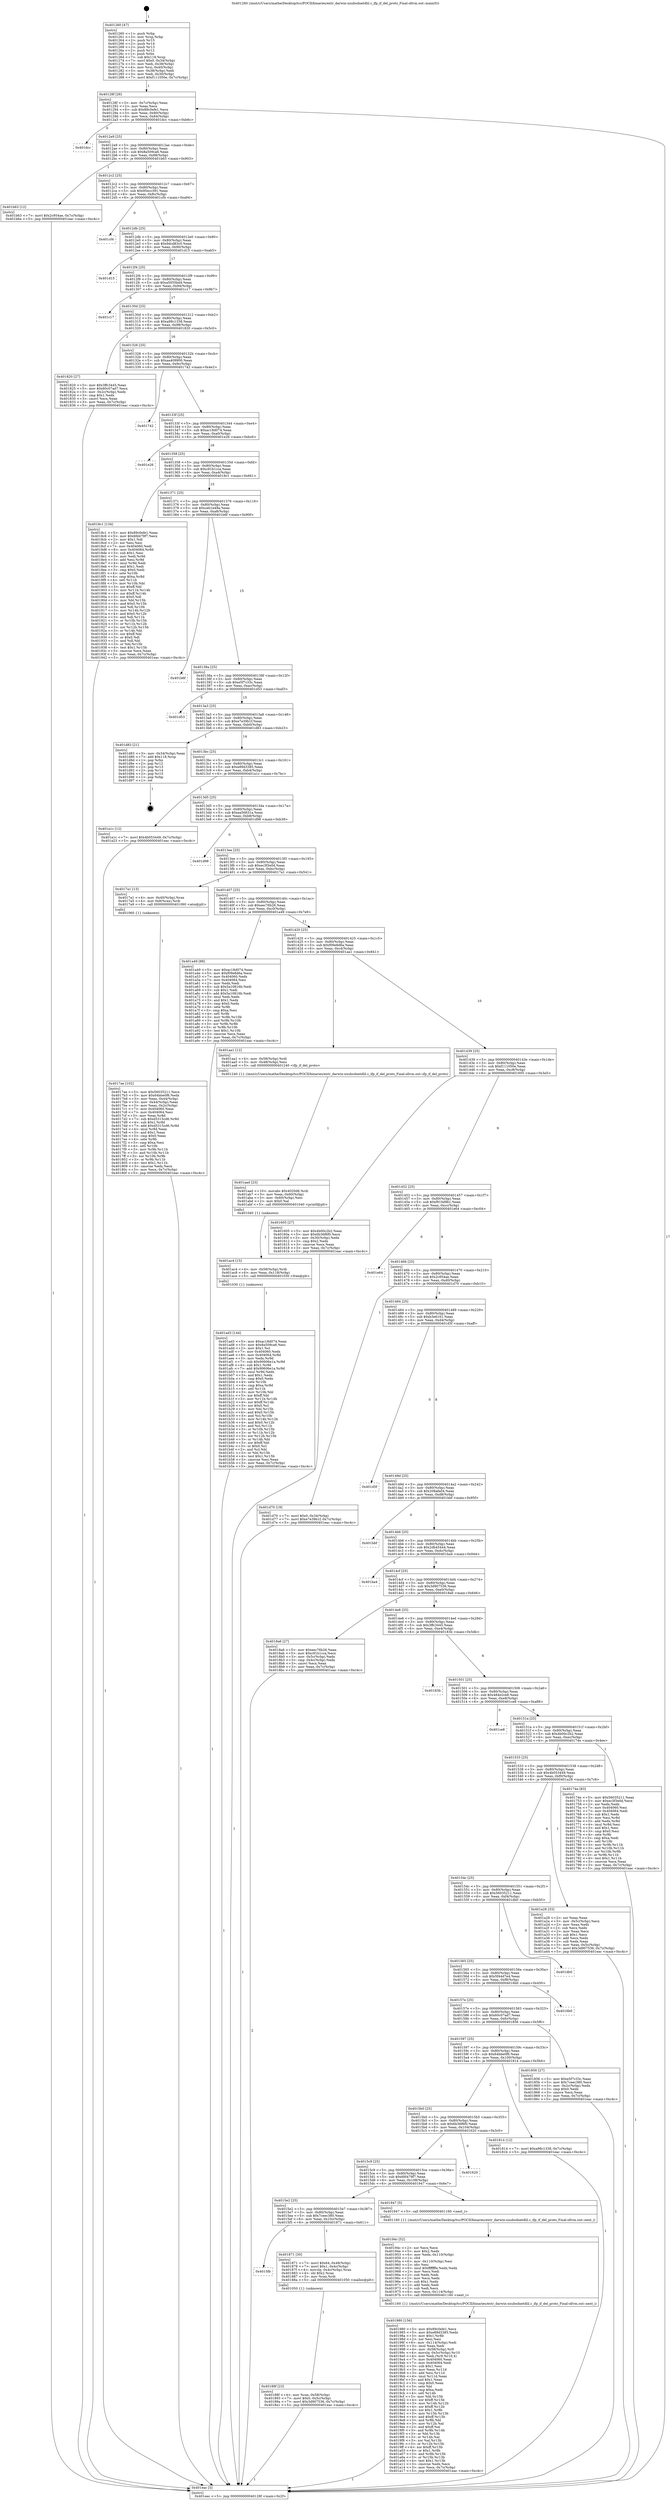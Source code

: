 digraph "0x401260" {
  label = "0x401260 (/mnt/c/Users/mathe/Desktop/tcc/POCII/binaries/extr_darwin-xnubsdnetdlil.c_ifp_if_del_proto_Final-ollvm.out::main(0))"
  labelloc = "t"
  node[shape=record]

  Entry [label="",width=0.3,height=0.3,shape=circle,fillcolor=black,style=filled]
  "0x40128f" [label="{
     0x40128f [26]\l
     | [instrs]\l
     &nbsp;&nbsp;0x40128f \<+3\>: mov -0x7c(%rbp),%eax\l
     &nbsp;&nbsp;0x401292 \<+2\>: mov %eax,%ecx\l
     &nbsp;&nbsp;0x401294 \<+6\>: sub $0x89c0efe1,%ecx\l
     &nbsp;&nbsp;0x40129a \<+3\>: mov %eax,-0x80(%rbp)\l
     &nbsp;&nbsp;0x40129d \<+6\>: mov %ecx,-0x84(%rbp)\l
     &nbsp;&nbsp;0x4012a3 \<+6\>: je 0000000000401dcc \<main+0xb6c\>\l
  }"]
  "0x401dcc" [label="{
     0x401dcc\l
  }", style=dashed]
  "0x4012a9" [label="{
     0x4012a9 [25]\l
     | [instrs]\l
     &nbsp;&nbsp;0x4012a9 \<+5\>: jmp 00000000004012ae \<main+0x4e\>\l
     &nbsp;&nbsp;0x4012ae \<+3\>: mov -0x80(%rbp),%eax\l
     &nbsp;&nbsp;0x4012b1 \<+5\>: sub $0x8a509ca6,%eax\l
     &nbsp;&nbsp;0x4012b6 \<+6\>: mov %eax,-0x88(%rbp)\l
     &nbsp;&nbsp;0x4012bc \<+6\>: je 0000000000401b63 \<main+0x903\>\l
  }"]
  Exit [label="",width=0.3,height=0.3,shape=circle,fillcolor=black,style=filled,peripheries=2]
  "0x401b63" [label="{
     0x401b63 [12]\l
     | [instrs]\l
     &nbsp;&nbsp;0x401b63 \<+7\>: movl $0x2c954ae,-0x7c(%rbp)\l
     &nbsp;&nbsp;0x401b6a \<+5\>: jmp 0000000000401eac \<main+0xc4c\>\l
  }"]
  "0x4012c2" [label="{
     0x4012c2 [25]\l
     | [instrs]\l
     &nbsp;&nbsp;0x4012c2 \<+5\>: jmp 00000000004012c7 \<main+0x67\>\l
     &nbsp;&nbsp;0x4012c7 \<+3\>: mov -0x80(%rbp),%eax\l
     &nbsp;&nbsp;0x4012ca \<+5\>: sub $0x95ecc391,%eax\l
     &nbsp;&nbsp;0x4012cf \<+6\>: mov %eax,-0x8c(%rbp)\l
     &nbsp;&nbsp;0x4012d5 \<+6\>: je 0000000000401cf4 \<main+0xa94\>\l
  }"]
  "0x401ad3" [label="{
     0x401ad3 [144]\l
     | [instrs]\l
     &nbsp;&nbsp;0x401ad3 \<+5\>: mov $0xac18d074,%eax\l
     &nbsp;&nbsp;0x401ad8 \<+5\>: mov $0x8a509ca6,%esi\l
     &nbsp;&nbsp;0x401add \<+2\>: mov $0x1,%cl\l
     &nbsp;&nbsp;0x401adf \<+7\>: mov 0x404060,%edx\l
     &nbsp;&nbsp;0x401ae6 \<+8\>: mov 0x404064,%r8d\l
     &nbsp;&nbsp;0x401aee \<+3\>: mov %edx,%r9d\l
     &nbsp;&nbsp;0x401af1 \<+7\>: sub $0x90606e1a,%r9d\l
     &nbsp;&nbsp;0x401af8 \<+4\>: sub $0x1,%r9d\l
     &nbsp;&nbsp;0x401afc \<+7\>: add $0x90606e1a,%r9d\l
     &nbsp;&nbsp;0x401b03 \<+4\>: imul %r9d,%edx\l
     &nbsp;&nbsp;0x401b07 \<+3\>: and $0x1,%edx\l
     &nbsp;&nbsp;0x401b0a \<+3\>: cmp $0x0,%edx\l
     &nbsp;&nbsp;0x401b0d \<+4\>: sete %r10b\l
     &nbsp;&nbsp;0x401b11 \<+4\>: cmp $0xa,%r8d\l
     &nbsp;&nbsp;0x401b15 \<+4\>: setl %r11b\l
     &nbsp;&nbsp;0x401b19 \<+3\>: mov %r10b,%bl\l
     &nbsp;&nbsp;0x401b1c \<+3\>: xor $0xff,%bl\l
     &nbsp;&nbsp;0x401b1f \<+3\>: mov %r11b,%r14b\l
     &nbsp;&nbsp;0x401b22 \<+4\>: xor $0xff,%r14b\l
     &nbsp;&nbsp;0x401b26 \<+3\>: xor $0x0,%cl\l
     &nbsp;&nbsp;0x401b29 \<+3\>: mov %bl,%r15b\l
     &nbsp;&nbsp;0x401b2c \<+4\>: and $0x0,%r15b\l
     &nbsp;&nbsp;0x401b30 \<+3\>: and %cl,%r10b\l
     &nbsp;&nbsp;0x401b33 \<+3\>: mov %r14b,%r12b\l
     &nbsp;&nbsp;0x401b36 \<+4\>: and $0x0,%r12b\l
     &nbsp;&nbsp;0x401b3a \<+3\>: and %cl,%r11b\l
     &nbsp;&nbsp;0x401b3d \<+3\>: or %r10b,%r15b\l
     &nbsp;&nbsp;0x401b40 \<+3\>: or %r11b,%r12b\l
     &nbsp;&nbsp;0x401b43 \<+3\>: xor %r12b,%r15b\l
     &nbsp;&nbsp;0x401b46 \<+3\>: or %r14b,%bl\l
     &nbsp;&nbsp;0x401b49 \<+3\>: xor $0xff,%bl\l
     &nbsp;&nbsp;0x401b4c \<+3\>: or $0x0,%cl\l
     &nbsp;&nbsp;0x401b4f \<+2\>: and %cl,%bl\l
     &nbsp;&nbsp;0x401b51 \<+3\>: or %bl,%r15b\l
     &nbsp;&nbsp;0x401b54 \<+4\>: test $0x1,%r15b\l
     &nbsp;&nbsp;0x401b58 \<+3\>: cmovne %esi,%eax\l
     &nbsp;&nbsp;0x401b5b \<+3\>: mov %eax,-0x7c(%rbp)\l
     &nbsp;&nbsp;0x401b5e \<+5\>: jmp 0000000000401eac \<main+0xc4c\>\l
  }"]
  "0x401cf4" [label="{
     0x401cf4\l
  }", style=dashed]
  "0x4012db" [label="{
     0x4012db [25]\l
     | [instrs]\l
     &nbsp;&nbsp;0x4012db \<+5\>: jmp 00000000004012e0 \<main+0x80\>\l
     &nbsp;&nbsp;0x4012e0 \<+3\>: mov -0x80(%rbp),%eax\l
     &nbsp;&nbsp;0x4012e3 \<+5\>: sub $0x9dcd83c0,%eax\l
     &nbsp;&nbsp;0x4012e8 \<+6\>: mov %eax,-0x90(%rbp)\l
     &nbsp;&nbsp;0x4012ee \<+6\>: je 0000000000401d15 \<main+0xab5\>\l
  }"]
  "0x401ac4" [label="{
     0x401ac4 [15]\l
     | [instrs]\l
     &nbsp;&nbsp;0x401ac4 \<+4\>: mov -0x58(%rbp),%rdi\l
     &nbsp;&nbsp;0x401ac8 \<+6\>: mov %eax,-0x118(%rbp)\l
     &nbsp;&nbsp;0x401ace \<+5\>: call 0000000000401030 \<free@plt\>\l
     | [calls]\l
     &nbsp;&nbsp;0x401030 \{1\} (unknown)\l
  }"]
  "0x401d15" [label="{
     0x401d15\l
  }", style=dashed]
  "0x4012f4" [label="{
     0x4012f4 [25]\l
     | [instrs]\l
     &nbsp;&nbsp;0x4012f4 \<+5\>: jmp 00000000004012f9 \<main+0x99\>\l
     &nbsp;&nbsp;0x4012f9 \<+3\>: mov -0x80(%rbp),%eax\l
     &nbsp;&nbsp;0x4012fc \<+5\>: sub $0xa5055bd4,%eax\l
     &nbsp;&nbsp;0x401301 \<+6\>: mov %eax,-0x94(%rbp)\l
     &nbsp;&nbsp;0x401307 \<+6\>: je 0000000000401c17 \<main+0x9b7\>\l
  }"]
  "0x401aad" [label="{
     0x401aad [23]\l
     | [instrs]\l
     &nbsp;&nbsp;0x401aad \<+10\>: movabs $0x4020d6,%rdi\l
     &nbsp;&nbsp;0x401ab7 \<+3\>: mov %eax,-0x60(%rbp)\l
     &nbsp;&nbsp;0x401aba \<+3\>: mov -0x60(%rbp),%esi\l
     &nbsp;&nbsp;0x401abd \<+2\>: mov $0x0,%al\l
     &nbsp;&nbsp;0x401abf \<+5\>: call 0000000000401040 \<printf@plt\>\l
     | [calls]\l
     &nbsp;&nbsp;0x401040 \{1\} (unknown)\l
  }"]
  "0x401c17" [label="{
     0x401c17\l
  }", style=dashed]
  "0x40130d" [label="{
     0x40130d [25]\l
     | [instrs]\l
     &nbsp;&nbsp;0x40130d \<+5\>: jmp 0000000000401312 \<main+0xb2\>\l
     &nbsp;&nbsp;0x401312 \<+3\>: mov -0x80(%rbp),%eax\l
     &nbsp;&nbsp;0x401315 \<+5\>: sub $0xa98c1338,%eax\l
     &nbsp;&nbsp;0x40131a \<+6\>: mov %eax,-0x98(%rbp)\l
     &nbsp;&nbsp;0x401320 \<+6\>: je 0000000000401820 \<main+0x5c0\>\l
  }"]
  "0x401980" [label="{
     0x401980 [156]\l
     | [instrs]\l
     &nbsp;&nbsp;0x401980 \<+5\>: mov $0x89c0efe1,%ecx\l
     &nbsp;&nbsp;0x401985 \<+5\>: mov $0xe89d3385,%edx\l
     &nbsp;&nbsp;0x40198a \<+3\>: mov $0x1,%r8b\l
     &nbsp;&nbsp;0x40198d \<+2\>: xor %esi,%esi\l
     &nbsp;&nbsp;0x40198f \<+6\>: mov -0x114(%rbp),%edi\l
     &nbsp;&nbsp;0x401995 \<+3\>: imul %eax,%edi\l
     &nbsp;&nbsp;0x401998 \<+4\>: mov -0x58(%rbp),%r9\l
     &nbsp;&nbsp;0x40199c \<+4\>: movslq -0x5c(%rbp),%r10\l
     &nbsp;&nbsp;0x4019a0 \<+4\>: mov %edi,(%r9,%r10,4)\l
     &nbsp;&nbsp;0x4019a4 \<+7\>: mov 0x404060,%eax\l
     &nbsp;&nbsp;0x4019ab \<+7\>: mov 0x404064,%edi\l
     &nbsp;&nbsp;0x4019b2 \<+3\>: sub $0x1,%esi\l
     &nbsp;&nbsp;0x4019b5 \<+3\>: mov %eax,%r11d\l
     &nbsp;&nbsp;0x4019b8 \<+3\>: add %esi,%r11d\l
     &nbsp;&nbsp;0x4019bb \<+4\>: imul %r11d,%eax\l
     &nbsp;&nbsp;0x4019bf \<+3\>: and $0x1,%eax\l
     &nbsp;&nbsp;0x4019c2 \<+3\>: cmp $0x0,%eax\l
     &nbsp;&nbsp;0x4019c5 \<+3\>: sete %bl\l
     &nbsp;&nbsp;0x4019c8 \<+3\>: cmp $0xa,%edi\l
     &nbsp;&nbsp;0x4019cb \<+4\>: setl %r14b\l
     &nbsp;&nbsp;0x4019cf \<+3\>: mov %bl,%r15b\l
     &nbsp;&nbsp;0x4019d2 \<+4\>: xor $0xff,%r15b\l
     &nbsp;&nbsp;0x4019d6 \<+3\>: mov %r14b,%r12b\l
     &nbsp;&nbsp;0x4019d9 \<+4\>: xor $0xff,%r12b\l
     &nbsp;&nbsp;0x4019dd \<+4\>: xor $0x1,%r8b\l
     &nbsp;&nbsp;0x4019e1 \<+3\>: mov %r15b,%r13b\l
     &nbsp;&nbsp;0x4019e4 \<+4\>: and $0xff,%r13b\l
     &nbsp;&nbsp;0x4019e8 \<+3\>: and %r8b,%bl\l
     &nbsp;&nbsp;0x4019eb \<+3\>: mov %r12b,%al\l
     &nbsp;&nbsp;0x4019ee \<+2\>: and $0xff,%al\l
     &nbsp;&nbsp;0x4019f0 \<+3\>: and %r8b,%r14b\l
     &nbsp;&nbsp;0x4019f3 \<+3\>: or %bl,%r13b\l
     &nbsp;&nbsp;0x4019f6 \<+3\>: or %r14b,%al\l
     &nbsp;&nbsp;0x4019f9 \<+3\>: xor %al,%r13b\l
     &nbsp;&nbsp;0x4019fc \<+3\>: or %r12b,%r15b\l
     &nbsp;&nbsp;0x4019ff \<+4\>: xor $0xff,%r15b\l
     &nbsp;&nbsp;0x401a03 \<+4\>: or $0x1,%r8b\l
     &nbsp;&nbsp;0x401a07 \<+3\>: and %r8b,%r15b\l
     &nbsp;&nbsp;0x401a0a \<+3\>: or %r15b,%r13b\l
     &nbsp;&nbsp;0x401a0d \<+4\>: test $0x1,%r13b\l
     &nbsp;&nbsp;0x401a11 \<+3\>: cmovne %edx,%ecx\l
     &nbsp;&nbsp;0x401a14 \<+3\>: mov %ecx,-0x7c(%rbp)\l
     &nbsp;&nbsp;0x401a17 \<+5\>: jmp 0000000000401eac \<main+0xc4c\>\l
  }"]
  "0x401820" [label="{
     0x401820 [27]\l
     | [instrs]\l
     &nbsp;&nbsp;0x401820 \<+5\>: mov $0x3ffc3445,%eax\l
     &nbsp;&nbsp;0x401825 \<+5\>: mov $0x60c07ad7,%ecx\l
     &nbsp;&nbsp;0x40182a \<+3\>: mov -0x2c(%rbp),%edx\l
     &nbsp;&nbsp;0x40182d \<+3\>: cmp $0x1,%edx\l
     &nbsp;&nbsp;0x401830 \<+3\>: cmovl %ecx,%eax\l
     &nbsp;&nbsp;0x401833 \<+3\>: mov %eax,-0x7c(%rbp)\l
     &nbsp;&nbsp;0x401836 \<+5\>: jmp 0000000000401eac \<main+0xc4c\>\l
  }"]
  "0x401326" [label="{
     0x401326 [25]\l
     | [instrs]\l
     &nbsp;&nbsp;0x401326 \<+5\>: jmp 000000000040132b \<main+0xcb\>\l
     &nbsp;&nbsp;0x40132b \<+3\>: mov -0x80(%rbp),%eax\l
     &nbsp;&nbsp;0x40132e \<+5\>: sub $0xaa409900,%eax\l
     &nbsp;&nbsp;0x401333 \<+6\>: mov %eax,-0x9c(%rbp)\l
     &nbsp;&nbsp;0x401339 \<+6\>: je 0000000000401742 \<main+0x4e2\>\l
  }"]
  "0x40194c" [label="{
     0x40194c [52]\l
     | [instrs]\l
     &nbsp;&nbsp;0x40194c \<+2\>: xor %ecx,%ecx\l
     &nbsp;&nbsp;0x40194e \<+5\>: mov $0x2,%edx\l
     &nbsp;&nbsp;0x401953 \<+6\>: mov %edx,-0x110(%rbp)\l
     &nbsp;&nbsp;0x401959 \<+1\>: cltd\l
     &nbsp;&nbsp;0x40195a \<+6\>: mov -0x110(%rbp),%esi\l
     &nbsp;&nbsp;0x401960 \<+2\>: idiv %esi\l
     &nbsp;&nbsp;0x401962 \<+6\>: imul $0xfffffffe,%edx,%edx\l
     &nbsp;&nbsp;0x401968 \<+2\>: mov %ecx,%edi\l
     &nbsp;&nbsp;0x40196a \<+2\>: sub %edx,%edi\l
     &nbsp;&nbsp;0x40196c \<+2\>: mov %ecx,%edx\l
     &nbsp;&nbsp;0x40196e \<+3\>: sub $0x1,%edx\l
     &nbsp;&nbsp;0x401971 \<+2\>: add %edx,%edi\l
     &nbsp;&nbsp;0x401973 \<+2\>: sub %edi,%ecx\l
     &nbsp;&nbsp;0x401975 \<+6\>: mov %ecx,-0x114(%rbp)\l
     &nbsp;&nbsp;0x40197b \<+5\>: call 0000000000401160 \<next_i\>\l
     | [calls]\l
     &nbsp;&nbsp;0x401160 \{1\} (/mnt/c/Users/mathe/Desktop/tcc/POCII/binaries/extr_darwin-xnubsdnetdlil.c_ifp_if_del_proto_Final-ollvm.out::next_i)\l
  }"]
  "0x401742" [label="{
     0x401742\l
  }", style=dashed]
  "0x40133f" [label="{
     0x40133f [25]\l
     | [instrs]\l
     &nbsp;&nbsp;0x40133f \<+5\>: jmp 0000000000401344 \<main+0xe4\>\l
     &nbsp;&nbsp;0x401344 \<+3\>: mov -0x80(%rbp),%eax\l
     &nbsp;&nbsp;0x401347 \<+5\>: sub $0xac18d074,%eax\l
     &nbsp;&nbsp;0x40134c \<+6\>: mov %eax,-0xa0(%rbp)\l
     &nbsp;&nbsp;0x401352 \<+6\>: je 0000000000401e26 \<main+0xbc6\>\l
  }"]
  "0x40188f" [label="{
     0x40188f [23]\l
     | [instrs]\l
     &nbsp;&nbsp;0x40188f \<+4\>: mov %rax,-0x58(%rbp)\l
     &nbsp;&nbsp;0x401893 \<+7\>: movl $0x0,-0x5c(%rbp)\l
     &nbsp;&nbsp;0x40189a \<+7\>: movl $0x3d907536,-0x7c(%rbp)\l
     &nbsp;&nbsp;0x4018a1 \<+5\>: jmp 0000000000401eac \<main+0xc4c\>\l
  }"]
  "0x401e26" [label="{
     0x401e26\l
  }", style=dashed]
  "0x401358" [label="{
     0x401358 [25]\l
     | [instrs]\l
     &nbsp;&nbsp;0x401358 \<+5\>: jmp 000000000040135d \<main+0xfd\>\l
     &nbsp;&nbsp;0x40135d \<+3\>: mov -0x80(%rbp),%eax\l
     &nbsp;&nbsp;0x401360 \<+5\>: sub $0xc91b1cca,%eax\l
     &nbsp;&nbsp;0x401365 \<+6\>: mov %eax,-0xa4(%rbp)\l
     &nbsp;&nbsp;0x40136b \<+6\>: je 00000000004018c1 \<main+0x661\>\l
  }"]
  "0x4015fb" [label="{
     0x4015fb\l
  }", style=dashed]
  "0x4018c1" [label="{
     0x4018c1 [134]\l
     | [instrs]\l
     &nbsp;&nbsp;0x4018c1 \<+5\>: mov $0x89c0efe1,%eax\l
     &nbsp;&nbsp;0x4018c6 \<+5\>: mov $0x6fd479f7,%ecx\l
     &nbsp;&nbsp;0x4018cb \<+2\>: mov $0x1,%dl\l
     &nbsp;&nbsp;0x4018cd \<+2\>: xor %esi,%esi\l
     &nbsp;&nbsp;0x4018cf \<+7\>: mov 0x404060,%edi\l
     &nbsp;&nbsp;0x4018d6 \<+8\>: mov 0x404064,%r8d\l
     &nbsp;&nbsp;0x4018de \<+3\>: sub $0x1,%esi\l
     &nbsp;&nbsp;0x4018e1 \<+3\>: mov %edi,%r9d\l
     &nbsp;&nbsp;0x4018e4 \<+3\>: add %esi,%r9d\l
     &nbsp;&nbsp;0x4018e7 \<+4\>: imul %r9d,%edi\l
     &nbsp;&nbsp;0x4018eb \<+3\>: and $0x1,%edi\l
     &nbsp;&nbsp;0x4018ee \<+3\>: cmp $0x0,%edi\l
     &nbsp;&nbsp;0x4018f1 \<+4\>: sete %r10b\l
     &nbsp;&nbsp;0x4018f5 \<+4\>: cmp $0xa,%r8d\l
     &nbsp;&nbsp;0x4018f9 \<+4\>: setl %r11b\l
     &nbsp;&nbsp;0x4018fd \<+3\>: mov %r10b,%bl\l
     &nbsp;&nbsp;0x401900 \<+3\>: xor $0xff,%bl\l
     &nbsp;&nbsp;0x401903 \<+3\>: mov %r11b,%r14b\l
     &nbsp;&nbsp;0x401906 \<+4\>: xor $0xff,%r14b\l
     &nbsp;&nbsp;0x40190a \<+3\>: xor $0x0,%dl\l
     &nbsp;&nbsp;0x40190d \<+3\>: mov %bl,%r15b\l
     &nbsp;&nbsp;0x401910 \<+4\>: and $0x0,%r15b\l
     &nbsp;&nbsp;0x401914 \<+3\>: and %dl,%r10b\l
     &nbsp;&nbsp;0x401917 \<+3\>: mov %r14b,%r12b\l
     &nbsp;&nbsp;0x40191a \<+4\>: and $0x0,%r12b\l
     &nbsp;&nbsp;0x40191e \<+3\>: and %dl,%r11b\l
     &nbsp;&nbsp;0x401921 \<+3\>: or %r10b,%r15b\l
     &nbsp;&nbsp;0x401924 \<+3\>: or %r11b,%r12b\l
     &nbsp;&nbsp;0x401927 \<+3\>: xor %r12b,%r15b\l
     &nbsp;&nbsp;0x40192a \<+3\>: or %r14b,%bl\l
     &nbsp;&nbsp;0x40192d \<+3\>: xor $0xff,%bl\l
     &nbsp;&nbsp;0x401930 \<+3\>: or $0x0,%dl\l
     &nbsp;&nbsp;0x401933 \<+2\>: and %dl,%bl\l
     &nbsp;&nbsp;0x401935 \<+3\>: or %bl,%r15b\l
     &nbsp;&nbsp;0x401938 \<+4\>: test $0x1,%r15b\l
     &nbsp;&nbsp;0x40193c \<+3\>: cmovne %ecx,%eax\l
     &nbsp;&nbsp;0x40193f \<+3\>: mov %eax,-0x7c(%rbp)\l
     &nbsp;&nbsp;0x401942 \<+5\>: jmp 0000000000401eac \<main+0xc4c\>\l
  }"]
  "0x401371" [label="{
     0x401371 [25]\l
     | [instrs]\l
     &nbsp;&nbsp;0x401371 \<+5\>: jmp 0000000000401376 \<main+0x116\>\l
     &nbsp;&nbsp;0x401376 \<+3\>: mov -0x80(%rbp),%eax\l
     &nbsp;&nbsp;0x401379 \<+5\>: sub $0xceb1e49a,%eax\l
     &nbsp;&nbsp;0x40137e \<+6\>: mov %eax,-0xa8(%rbp)\l
     &nbsp;&nbsp;0x401384 \<+6\>: je 0000000000401b6f \<main+0x90f\>\l
  }"]
  "0x401871" [label="{
     0x401871 [30]\l
     | [instrs]\l
     &nbsp;&nbsp;0x401871 \<+7\>: movl $0x64,-0x48(%rbp)\l
     &nbsp;&nbsp;0x401878 \<+7\>: movl $0x1,-0x4c(%rbp)\l
     &nbsp;&nbsp;0x40187f \<+4\>: movslq -0x4c(%rbp),%rax\l
     &nbsp;&nbsp;0x401883 \<+4\>: shl $0x2,%rax\l
     &nbsp;&nbsp;0x401887 \<+3\>: mov %rax,%rdi\l
     &nbsp;&nbsp;0x40188a \<+5\>: call 0000000000401050 \<malloc@plt\>\l
     | [calls]\l
     &nbsp;&nbsp;0x401050 \{1\} (unknown)\l
  }"]
  "0x401b6f" [label="{
     0x401b6f\l
  }", style=dashed]
  "0x40138a" [label="{
     0x40138a [25]\l
     | [instrs]\l
     &nbsp;&nbsp;0x40138a \<+5\>: jmp 000000000040138f \<main+0x12f\>\l
     &nbsp;&nbsp;0x40138f \<+3\>: mov -0x80(%rbp),%eax\l
     &nbsp;&nbsp;0x401392 \<+5\>: sub $0xe5f7c33c,%eax\l
     &nbsp;&nbsp;0x401397 \<+6\>: mov %eax,-0xac(%rbp)\l
     &nbsp;&nbsp;0x40139d \<+6\>: je 0000000000401d53 \<main+0xaf3\>\l
  }"]
  "0x4015e2" [label="{
     0x4015e2 [25]\l
     | [instrs]\l
     &nbsp;&nbsp;0x4015e2 \<+5\>: jmp 00000000004015e7 \<main+0x387\>\l
     &nbsp;&nbsp;0x4015e7 \<+3\>: mov -0x80(%rbp),%eax\l
     &nbsp;&nbsp;0x4015ea \<+5\>: sub $0x7ceec380,%eax\l
     &nbsp;&nbsp;0x4015ef \<+6\>: mov %eax,-0x10c(%rbp)\l
     &nbsp;&nbsp;0x4015f5 \<+6\>: je 0000000000401871 \<main+0x611\>\l
  }"]
  "0x401d53" [label="{
     0x401d53\l
  }", style=dashed]
  "0x4013a3" [label="{
     0x4013a3 [25]\l
     | [instrs]\l
     &nbsp;&nbsp;0x4013a3 \<+5\>: jmp 00000000004013a8 \<main+0x148\>\l
     &nbsp;&nbsp;0x4013a8 \<+3\>: mov -0x80(%rbp),%eax\l
     &nbsp;&nbsp;0x4013ab \<+5\>: sub $0xe7e39b1f,%eax\l
     &nbsp;&nbsp;0x4013b0 \<+6\>: mov %eax,-0xb0(%rbp)\l
     &nbsp;&nbsp;0x4013b6 \<+6\>: je 0000000000401d83 \<main+0xb23\>\l
  }"]
  "0x401947" [label="{
     0x401947 [5]\l
     | [instrs]\l
     &nbsp;&nbsp;0x401947 \<+5\>: call 0000000000401160 \<next_i\>\l
     | [calls]\l
     &nbsp;&nbsp;0x401160 \{1\} (/mnt/c/Users/mathe/Desktop/tcc/POCII/binaries/extr_darwin-xnubsdnetdlil.c_ifp_if_del_proto_Final-ollvm.out::next_i)\l
  }"]
  "0x401d83" [label="{
     0x401d83 [21]\l
     | [instrs]\l
     &nbsp;&nbsp;0x401d83 \<+3\>: mov -0x34(%rbp),%eax\l
     &nbsp;&nbsp;0x401d86 \<+7\>: add $0x118,%rsp\l
     &nbsp;&nbsp;0x401d8d \<+1\>: pop %rbx\l
     &nbsp;&nbsp;0x401d8e \<+2\>: pop %r12\l
     &nbsp;&nbsp;0x401d90 \<+2\>: pop %r13\l
     &nbsp;&nbsp;0x401d92 \<+2\>: pop %r14\l
     &nbsp;&nbsp;0x401d94 \<+2\>: pop %r15\l
     &nbsp;&nbsp;0x401d96 \<+1\>: pop %rbp\l
     &nbsp;&nbsp;0x401d97 \<+1\>: ret\l
  }"]
  "0x4013bc" [label="{
     0x4013bc [25]\l
     | [instrs]\l
     &nbsp;&nbsp;0x4013bc \<+5\>: jmp 00000000004013c1 \<main+0x161\>\l
     &nbsp;&nbsp;0x4013c1 \<+3\>: mov -0x80(%rbp),%eax\l
     &nbsp;&nbsp;0x4013c4 \<+5\>: sub $0xe89d3385,%eax\l
     &nbsp;&nbsp;0x4013c9 \<+6\>: mov %eax,-0xb4(%rbp)\l
     &nbsp;&nbsp;0x4013cf \<+6\>: je 0000000000401a1c \<main+0x7bc\>\l
  }"]
  "0x4015c9" [label="{
     0x4015c9 [25]\l
     | [instrs]\l
     &nbsp;&nbsp;0x4015c9 \<+5\>: jmp 00000000004015ce \<main+0x36e\>\l
     &nbsp;&nbsp;0x4015ce \<+3\>: mov -0x80(%rbp),%eax\l
     &nbsp;&nbsp;0x4015d1 \<+5\>: sub $0x6fd479f7,%eax\l
     &nbsp;&nbsp;0x4015d6 \<+6\>: mov %eax,-0x108(%rbp)\l
     &nbsp;&nbsp;0x4015dc \<+6\>: je 0000000000401947 \<main+0x6e7\>\l
  }"]
  "0x401a1c" [label="{
     0x401a1c [12]\l
     | [instrs]\l
     &nbsp;&nbsp;0x401a1c \<+7\>: movl $0x4b053449,-0x7c(%rbp)\l
     &nbsp;&nbsp;0x401a23 \<+5\>: jmp 0000000000401eac \<main+0xc4c\>\l
  }"]
  "0x4013d5" [label="{
     0x4013d5 [25]\l
     | [instrs]\l
     &nbsp;&nbsp;0x4013d5 \<+5\>: jmp 00000000004013da \<main+0x17a\>\l
     &nbsp;&nbsp;0x4013da \<+3\>: mov -0x80(%rbp),%eax\l
     &nbsp;&nbsp;0x4013dd \<+5\>: sub $0xea56831a,%eax\l
     &nbsp;&nbsp;0x4013e2 \<+6\>: mov %eax,-0xb8(%rbp)\l
     &nbsp;&nbsp;0x4013e8 \<+6\>: je 0000000000401d98 \<main+0xb38\>\l
  }"]
  "0x401620" [label="{
     0x401620\l
  }", style=dashed]
  "0x401d98" [label="{
     0x401d98\l
  }", style=dashed]
  "0x4013ee" [label="{
     0x4013ee [25]\l
     | [instrs]\l
     &nbsp;&nbsp;0x4013ee \<+5\>: jmp 00000000004013f3 \<main+0x193\>\l
     &nbsp;&nbsp;0x4013f3 \<+3\>: mov -0x80(%rbp),%eax\l
     &nbsp;&nbsp;0x4013f6 \<+5\>: sub $0xec3f3e0d,%eax\l
     &nbsp;&nbsp;0x4013fb \<+6\>: mov %eax,-0xbc(%rbp)\l
     &nbsp;&nbsp;0x401401 \<+6\>: je 00000000004017a1 \<main+0x541\>\l
  }"]
  "0x4015b0" [label="{
     0x4015b0 [25]\l
     | [instrs]\l
     &nbsp;&nbsp;0x4015b0 \<+5\>: jmp 00000000004015b5 \<main+0x355\>\l
     &nbsp;&nbsp;0x4015b5 \<+3\>: mov -0x80(%rbp),%eax\l
     &nbsp;&nbsp;0x4015b8 \<+5\>: sub $0x6b36f6f0,%eax\l
     &nbsp;&nbsp;0x4015bd \<+6\>: mov %eax,-0x104(%rbp)\l
     &nbsp;&nbsp;0x4015c3 \<+6\>: je 0000000000401620 \<main+0x3c0\>\l
  }"]
  "0x4017a1" [label="{
     0x4017a1 [13]\l
     | [instrs]\l
     &nbsp;&nbsp;0x4017a1 \<+4\>: mov -0x40(%rbp),%rax\l
     &nbsp;&nbsp;0x4017a5 \<+4\>: mov 0x8(%rax),%rdi\l
     &nbsp;&nbsp;0x4017a9 \<+5\>: call 0000000000401060 \<atoi@plt\>\l
     | [calls]\l
     &nbsp;&nbsp;0x401060 \{1\} (unknown)\l
  }"]
  "0x401407" [label="{
     0x401407 [25]\l
     | [instrs]\l
     &nbsp;&nbsp;0x401407 \<+5\>: jmp 000000000040140c \<main+0x1ac\>\l
     &nbsp;&nbsp;0x40140c \<+3\>: mov -0x80(%rbp),%eax\l
     &nbsp;&nbsp;0x40140f \<+5\>: sub $0xeec76b26,%eax\l
     &nbsp;&nbsp;0x401414 \<+6\>: mov %eax,-0xc0(%rbp)\l
     &nbsp;&nbsp;0x40141a \<+6\>: je 0000000000401a49 \<main+0x7e9\>\l
  }"]
  "0x401814" [label="{
     0x401814 [12]\l
     | [instrs]\l
     &nbsp;&nbsp;0x401814 \<+7\>: movl $0xa98c1338,-0x7c(%rbp)\l
     &nbsp;&nbsp;0x40181b \<+5\>: jmp 0000000000401eac \<main+0xc4c\>\l
  }"]
  "0x401a49" [label="{
     0x401a49 [88]\l
     | [instrs]\l
     &nbsp;&nbsp;0x401a49 \<+5\>: mov $0xac18d074,%eax\l
     &nbsp;&nbsp;0x401a4e \<+5\>: mov $0xf09e8d6a,%ecx\l
     &nbsp;&nbsp;0x401a53 \<+7\>: mov 0x404060,%edx\l
     &nbsp;&nbsp;0x401a5a \<+7\>: mov 0x404064,%esi\l
     &nbsp;&nbsp;0x401a61 \<+2\>: mov %edx,%edi\l
     &nbsp;&nbsp;0x401a63 \<+6\>: sub $0x5a10816b,%edi\l
     &nbsp;&nbsp;0x401a69 \<+3\>: sub $0x1,%edi\l
     &nbsp;&nbsp;0x401a6c \<+6\>: add $0x5a10816b,%edi\l
     &nbsp;&nbsp;0x401a72 \<+3\>: imul %edi,%edx\l
     &nbsp;&nbsp;0x401a75 \<+3\>: and $0x1,%edx\l
     &nbsp;&nbsp;0x401a78 \<+3\>: cmp $0x0,%edx\l
     &nbsp;&nbsp;0x401a7b \<+4\>: sete %r8b\l
     &nbsp;&nbsp;0x401a7f \<+3\>: cmp $0xa,%esi\l
     &nbsp;&nbsp;0x401a82 \<+4\>: setl %r9b\l
     &nbsp;&nbsp;0x401a86 \<+3\>: mov %r8b,%r10b\l
     &nbsp;&nbsp;0x401a89 \<+3\>: and %r9b,%r10b\l
     &nbsp;&nbsp;0x401a8c \<+3\>: xor %r9b,%r8b\l
     &nbsp;&nbsp;0x401a8f \<+3\>: or %r8b,%r10b\l
     &nbsp;&nbsp;0x401a92 \<+4\>: test $0x1,%r10b\l
     &nbsp;&nbsp;0x401a96 \<+3\>: cmovne %ecx,%eax\l
     &nbsp;&nbsp;0x401a99 \<+3\>: mov %eax,-0x7c(%rbp)\l
     &nbsp;&nbsp;0x401a9c \<+5\>: jmp 0000000000401eac \<main+0xc4c\>\l
  }"]
  "0x401420" [label="{
     0x401420 [25]\l
     | [instrs]\l
     &nbsp;&nbsp;0x401420 \<+5\>: jmp 0000000000401425 \<main+0x1c5\>\l
     &nbsp;&nbsp;0x401425 \<+3\>: mov -0x80(%rbp),%eax\l
     &nbsp;&nbsp;0x401428 \<+5\>: sub $0xf09e8d6a,%eax\l
     &nbsp;&nbsp;0x40142d \<+6\>: mov %eax,-0xc4(%rbp)\l
     &nbsp;&nbsp;0x401433 \<+6\>: je 0000000000401aa1 \<main+0x841\>\l
  }"]
  "0x401597" [label="{
     0x401597 [25]\l
     | [instrs]\l
     &nbsp;&nbsp;0x401597 \<+5\>: jmp 000000000040159c \<main+0x33c\>\l
     &nbsp;&nbsp;0x40159c \<+3\>: mov -0x80(%rbp),%eax\l
     &nbsp;&nbsp;0x40159f \<+5\>: sub $0x64bbe0f6,%eax\l
     &nbsp;&nbsp;0x4015a4 \<+6\>: mov %eax,-0x100(%rbp)\l
     &nbsp;&nbsp;0x4015aa \<+6\>: je 0000000000401814 \<main+0x5b4\>\l
  }"]
  "0x401aa1" [label="{
     0x401aa1 [12]\l
     | [instrs]\l
     &nbsp;&nbsp;0x401aa1 \<+4\>: mov -0x58(%rbp),%rdi\l
     &nbsp;&nbsp;0x401aa5 \<+3\>: mov -0x48(%rbp),%esi\l
     &nbsp;&nbsp;0x401aa8 \<+5\>: call 0000000000401240 \<ifp_if_del_proto\>\l
     | [calls]\l
     &nbsp;&nbsp;0x401240 \{1\} (/mnt/c/Users/mathe/Desktop/tcc/POCII/binaries/extr_darwin-xnubsdnetdlil.c_ifp_if_del_proto_Final-ollvm.out::ifp_if_del_proto)\l
  }"]
  "0x401439" [label="{
     0x401439 [25]\l
     | [instrs]\l
     &nbsp;&nbsp;0x401439 \<+5\>: jmp 000000000040143e \<main+0x1de\>\l
     &nbsp;&nbsp;0x40143e \<+3\>: mov -0x80(%rbp),%eax\l
     &nbsp;&nbsp;0x401441 \<+5\>: sub $0xf111050e,%eax\l
     &nbsp;&nbsp;0x401446 \<+6\>: mov %eax,-0xc8(%rbp)\l
     &nbsp;&nbsp;0x40144c \<+6\>: je 0000000000401605 \<main+0x3a5\>\l
  }"]
  "0x401856" [label="{
     0x401856 [27]\l
     | [instrs]\l
     &nbsp;&nbsp;0x401856 \<+5\>: mov $0xe5f7c33c,%eax\l
     &nbsp;&nbsp;0x40185b \<+5\>: mov $0x7ceec380,%ecx\l
     &nbsp;&nbsp;0x401860 \<+3\>: mov -0x2c(%rbp),%edx\l
     &nbsp;&nbsp;0x401863 \<+3\>: cmp $0x0,%edx\l
     &nbsp;&nbsp;0x401866 \<+3\>: cmove %ecx,%eax\l
     &nbsp;&nbsp;0x401869 \<+3\>: mov %eax,-0x7c(%rbp)\l
     &nbsp;&nbsp;0x40186c \<+5\>: jmp 0000000000401eac \<main+0xc4c\>\l
  }"]
  "0x401605" [label="{
     0x401605 [27]\l
     | [instrs]\l
     &nbsp;&nbsp;0x401605 \<+5\>: mov $0x4b00c2b2,%eax\l
     &nbsp;&nbsp;0x40160a \<+5\>: mov $0x6b36f6f0,%ecx\l
     &nbsp;&nbsp;0x40160f \<+3\>: mov -0x30(%rbp),%edx\l
     &nbsp;&nbsp;0x401612 \<+3\>: cmp $0x2,%edx\l
     &nbsp;&nbsp;0x401615 \<+3\>: cmovne %ecx,%eax\l
     &nbsp;&nbsp;0x401618 \<+3\>: mov %eax,-0x7c(%rbp)\l
     &nbsp;&nbsp;0x40161b \<+5\>: jmp 0000000000401eac \<main+0xc4c\>\l
  }"]
  "0x401452" [label="{
     0x401452 [25]\l
     | [instrs]\l
     &nbsp;&nbsp;0x401452 \<+5\>: jmp 0000000000401457 \<main+0x1f7\>\l
     &nbsp;&nbsp;0x401457 \<+3\>: mov -0x80(%rbp),%eax\l
     &nbsp;&nbsp;0x40145a \<+5\>: sub $0xf910d9b1,%eax\l
     &nbsp;&nbsp;0x40145f \<+6\>: mov %eax,-0xcc(%rbp)\l
     &nbsp;&nbsp;0x401465 \<+6\>: je 0000000000401e64 \<main+0xc04\>\l
  }"]
  "0x401eac" [label="{
     0x401eac [5]\l
     | [instrs]\l
     &nbsp;&nbsp;0x401eac \<+5\>: jmp 000000000040128f \<main+0x2f\>\l
  }"]
  "0x401260" [label="{
     0x401260 [47]\l
     | [instrs]\l
     &nbsp;&nbsp;0x401260 \<+1\>: push %rbp\l
     &nbsp;&nbsp;0x401261 \<+3\>: mov %rsp,%rbp\l
     &nbsp;&nbsp;0x401264 \<+2\>: push %r15\l
     &nbsp;&nbsp;0x401266 \<+2\>: push %r14\l
     &nbsp;&nbsp;0x401268 \<+2\>: push %r13\l
     &nbsp;&nbsp;0x40126a \<+2\>: push %r12\l
     &nbsp;&nbsp;0x40126c \<+1\>: push %rbx\l
     &nbsp;&nbsp;0x40126d \<+7\>: sub $0x118,%rsp\l
     &nbsp;&nbsp;0x401274 \<+7\>: movl $0x0,-0x34(%rbp)\l
     &nbsp;&nbsp;0x40127b \<+3\>: mov %edi,-0x38(%rbp)\l
     &nbsp;&nbsp;0x40127e \<+4\>: mov %rsi,-0x40(%rbp)\l
     &nbsp;&nbsp;0x401282 \<+3\>: mov -0x38(%rbp),%edi\l
     &nbsp;&nbsp;0x401285 \<+3\>: mov %edi,-0x30(%rbp)\l
     &nbsp;&nbsp;0x401288 \<+7\>: movl $0xf111050e,-0x7c(%rbp)\l
  }"]
  "0x40157e" [label="{
     0x40157e [25]\l
     | [instrs]\l
     &nbsp;&nbsp;0x40157e \<+5\>: jmp 0000000000401583 \<main+0x323\>\l
     &nbsp;&nbsp;0x401583 \<+3\>: mov -0x80(%rbp),%eax\l
     &nbsp;&nbsp;0x401586 \<+5\>: sub $0x60c07ad7,%eax\l
     &nbsp;&nbsp;0x40158b \<+6\>: mov %eax,-0xfc(%rbp)\l
     &nbsp;&nbsp;0x401591 \<+6\>: je 0000000000401856 \<main+0x5f6\>\l
  }"]
  "0x401e64" [label="{
     0x401e64\l
  }", style=dashed]
  "0x40146b" [label="{
     0x40146b [25]\l
     | [instrs]\l
     &nbsp;&nbsp;0x40146b \<+5\>: jmp 0000000000401470 \<main+0x210\>\l
     &nbsp;&nbsp;0x401470 \<+3\>: mov -0x80(%rbp),%eax\l
     &nbsp;&nbsp;0x401473 \<+5\>: sub $0x2c954ae,%eax\l
     &nbsp;&nbsp;0x401478 \<+6\>: mov %eax,-0xd0(%rbp)\l
     &nbsp;&nbsp;0x40147e \<+6\>: je 0000000000401d70 \<main+0xb10\>\l
  }"]
  "0x4016b0" [label="{
     0x4016b0\l
  }", style=dashed]
  "0x401d70" [label="{
     0x401d70 [19]\l
     | [instrs]\l
     &nbsp;&nbsp;0x401d70 \<+7\>: movl $0x0,-0x34(%rbp)\l
     &nbsp;&nbsp;0x401d77 \<+7\>: movl $0xe7e39b1f,-0x7c(%rbp)\l
     &nbsp;&nbsp;0x401d7e \<+5\>: jmp 0000000000401eac \<main+0xc4c\>\l
  }"]
  "0x401484" [label="{
     0x401484 [25]\l
     | [instrs]\l
     &nbsp;&nbsp;0x401484 \<+5\>: jmp 0000000000401489 \<main+0x229\>\l
     &nbsp;&nbsp;0x401489 \<+3\>: mov -0x80(%rbp),%eax\l
     &nbsp;&nbsp;0x40148c \<+5\>: sub $0xb3e6161,%eax\l
     &nbsp;&nbsp;0x401491 \<+6\>: mov %eax,-0xd4(%rbp)\l
     &nbsp;&nbsp;0x401497 \<+6\>: je 0000000000401d5f \<main+0xaff\>\l
  }"]
  "0x401565" [label="{
     0x401565 [25]\l
     | [instrs]\l
     &nbsp;&nbsp;0x401565 \<+5\>: jmp 000000000040156a \<main+0x30a\>\l
     &nbsp;&nbsp;0x40156a \<+3\>: mov -0x80(%rbp),%eax\l
     &nbsp;&nbsp;0x40156d \<+5\>: sub $0x5f44d7e4,%eax\l
     &nbsp;&nbsp;0x401572 \<+6\>: mov %eax,-0xf8(%rbp)\l
     &nbsp;&nbsp;0x401578 \<+6\>: je 00000000004016b0 \<main+0x450\>\l
  }"]
  "0x401d5f" [label="{
     0x401d5f\l
  }", style=dashed]
  "0x40149d" [label="{
     0x40149d [25]\l
     | [instrs]\l
     &nbsp;&nbsp;0x40149d \<+5\>: jmp 00000000004014a2 \<main+0x242\>\l
     &nbsp;&nbsp;0x4014a2 \<+3\>: mov -0x80(%rbp),%eax\l
     &nbsp;&nbsp;0x4014a5 \<+5\>: sub $0x208afa04,%eax\l
     &nbsp;&nbsp;0x4014aa \<+6\>: mov %eax,-0xd8(%rbp)\l
     &nbsp;&nbsp;0x4014b0 \<+6\>: je 0000000000401bbf \<main+0x95f\>\l
  }"]
  "0x401db0" [label="{
     0x401db0\l
  }", style=dashed]
  "0x401bbf" [label="{
     0x401bbf\l
  }", style=dashed]
  "0x4014b6" [label="{
     0x4014b6 [25]\l
     | [instrs]\l
     &nbsp;&nbsp;0x4014b6 \<+5\>: jmp 00000000004014bb \<main+0x25b\>\l
     &nbsp;&nbsp;0x4014bb \<+3\>: mov -0x80(%rbp),%eax\l
     &nbsp;&nbsp;0x4014be \<+5\>: sub $0x2db45444,%eax\l
     &nbsp;&nbsp;0x4014c3 \<+6\>: mov %eax,-0xdc(%rbp)\l
     &nbsp;&nbsp;0x4014c9 \<+6\>: je 0000000000401ba4 \<main+0x944\>\l
  }"]
  "0x40154c" [label="{
     0x40154c [25]\l
     | [instrs]\l
     &nbsp;&nbsp;0x40154c \<+5\>: jmp 0000000000401551 \<main+0x2f1\>\l
     &nbsp;&nbsp;0x401551 \<+3\>: mov -0x80(%rbp),%eax\l
     &nbsp;&nbsp;0x401554 \<+5\>: sub $0x56035211,%eax\l
     &nbsp;&nbsp;0x401559 \<+6\>: mov %eax,-0xf4(%rbp)\l
     &nbsp;&nbsp;0x40155f \<+6\>: je 0000000000401db0 \<main+0xb50\>\l
  }"]
  "0x401ba4" [label="{
     0x401ba4\l
  }", style=dashed]
  "0x4014cf" [label="{
     0x4014cf [25]\l
     | [instrs]\l
     &nbsp;&nbsp;0x4014cf \<+5\>: jmp 00000000004014d4 \<main+0x274\>\l
     &nbsp;&nbsp;0x4014d4 \<+3\>: mov -0x80(%rbp),%eax\l
     &nbsp;&nbsp;0x4014d7 \<+5\>: sub $0x3d907536,%eax\l
     &nbsp;&nbsp;0x4014dc \<+6\>: mov %eax,-0xe0(%rbp)\l
     &nbsp;&nbsp;0x4014e2 \<+6\>: je 00000000004018a6 \<main+0x646\>\l
  }"]
  "0x401a28" [label="{
     0x401a28 [33]\l
     | [instrs]\l
     &nbsp;&nbsp;0x401a28 \<+2\>: xor %eax,%eax\l
     &nbsp;&nbsp;0x401a2a \<+3\>: mov -0x5c(%rbp),%ecx\l
     &nbsp;&nbsp;0x401a2d \<+2\>: mov %eax,%edx\l
     &nbsp;&nbsp;0x401a2f \<+2\>: sub %ecx,%edx\l
     &nbsp;&nbsp;0x401a31 \<+2\>: mov %eax,%ecx\l
     &nbsp;&nbsp;0x401a33 \<+3\>: sub $0x1,%ecx\l
     &nbsp;&nbsp;0x401a36 \<+2\>: add %ecx,%edx\l
     &nbsp;&nbsp;0x401a38 \<+2\>: sub %edx,%eax\l
     &nbsp;&nbsp;0x401a3a \<+3\>: mov %eax,-0x5c(%rbp)\l
     &nbsp;&nbsp;0x401a3d \<+7\>: movl $0x3d907536,-0x7c(%rbp)\l
     &nbsp;&nbsp;0x401a44 \<+5\>: jmp 0000000000401eac \<main+0xc4c\>\l
  }"]
  "0x4018a6" [label="{
     0x4018a6 [27]\l
     | [instrs]\l
     &nbsp;&nbsp;0x4018a6 \<+5\>: mov $0xeec76b26,%eax\l
     &nbsp;&nbsp;0x4018ab \<+5\>: mov $0xc91b1cca,%ecx\l
     &nbsp;&nbsp;0x4018b0 \<+3\>: mov -0x5c(%rbp),%edx\l
     &nbsp;&nbsp;0x4018b3 \<+3\>: cmp -0x4c(%rbp),%edx\l
     &nbsp;&nbsp;0x4018b6 \<+3\>: cmovl %ecx,%eax\l
     &nbsp;&nbsp;0x4018b9 \<+3\>: mov %eax,-0x7c(%rbp)\l
     &nbsp;&nbsp;0x4018bc \<+5\>: jmp 0000000000401eac \<main+0xc4c\>\l
  }"]
  "0x4014e8" [label="{
     0x4014e8 [25]\l
     | [instrs]\l
     &nbsp;&nbsp;0x4014e8 \<+5\>: jmp 00000000004014ed \<main+0x28d\>\l
     &nbsp;&nbsp;0x4014ed \<+3\>: mov -0x80(%rbp),%eax\l
     &nbsp;&nbsp;0x4014f0 \<+5\>: sub $0x3ffc3445,%eax\l
     &nbsp;&nbsp;0x4014f5 \<+6\>: mov %eax,-0xe4(%rbp)\l
     &nbsp;&nbsp;0x4014fb \<+6\>: je 000000000040183b \<main+0x5db\>\l
  }"]
  "0x4017ae" [label="{
     0x4017ae [102]\l
     | [instrs]\l
     &nbsp;&nbsp;0x4017ae \<+5\>: mov $0x56035211,%ecx\l
     &nbsp;&nbsp;0x4017b3 \<+5\>: mov $0x64bbe0f6,%edx\l
     &nbsp;&nbsp;0x4017b8 \<+3\>: mov %eax,-0x44(%rbp)\l
     &nbsp;&nbsp;0x4017bb \<+3\>: mov -0x44(%rbp),%eax\l
     &nbsp;&nbsp;0x4017be \<+3\>: mov %eax,-0x2c(%rbp)\l
     &nbsp;&nbsp;0x4017c1 \<+7\>: mov 0x404060,%eax\l
     &nbsp;&nbsp;0x4017c8 \<+7\>: mov 0x404064,%esi\l
     &nbsp;&nbsp;0x4017cf \<+3\>: mov %eax,%r8d\l
     &nbsp;&nbsp;0x4017d2 \<+7\>: sub $0xd5315cd6,%r8d\l
     &nbsp;&nbsp;0x4017d9 \<+4\>: sub $0x1,%r8d\l
     &nbsp;&nbsp;0x4017dd \<+7\>: add $0xd5315cd6,%r8d\l
     &nbsp;&nbsp;0x4017e4 \<+4\>: imul %r8d,%eax\l
     &nbsp;&nbsp;0x4017e8 \<+3\>: and $0x1,%eax\l
     &nbsp;&nbsp;0x4017eb \<+3\>: cmp $0x0,%eax\l
     &nbsp;&nbsp;0x4017ee \<+4\>: sete %r9b\l
     &nbsp;&nbsp;0x4017f2 \<+3\>: cmp $0xa,%esi\l
     &nbsp;&nbsp;0x4017f5 \<+4\>: setl %r10b\l
     &nbsp;&nbsp;0x4017f9 \<+3\>: mov %r9b,%r11b\l
     &nbsp;&nbsp;0x4017fc \<+3\>: and %r10b,%r11b\l
     &nbsp;&nbsp;0x4017ff \<+3\>: xor %r10b,%r9b\l
     &nbsp;&nbsp;0x401802 \<+3\>: or %r9b,%r11b\l
     &nbsp;&nbsp;0x401805 \<+4\>: test $0x1,%r11b\l
     &nbsp;&nbsp;0x401809 \<+3\>: cmovne %edx,%ecx\l
     &nbsp;&nbsp;0x40180c \<+3\>: mov %ecx,-0x7c(%rbp)\l
     &nbsp;&nbsp;0x40180f \<+5\>: jmp 0000000000401eac \<main+0xc4c\>\l
  }"]
  "0x40183b" [label="{
     0x40183b\l
  }", style=dashed]
  "0x401501" [label="{
     0x401501 [25]\l
     | [instrs]\l
     &nbsp;&nbsp;0x401501 \<+5\>: jmp 0000000000401506 \<main+0x2a6\>\l
     &nbsp;&nbsp;0x401506 \<+3\>: mov -0x80(%rbp),%eax\l
     &nbsp;&nbsp;0x401509 \<+5\>: sub $0x484e2ce8,%eax\l
     &nbsp;&nbsp;0x40150e \<+6\>: mov %eax,-0xe8(%rbp)\l
     &nbsp;&nbsp;0x401514 \<+6\>: je 0000000000401ce8 \<main+0xa88\>\l
  }"]
  "0x401533" [label="{
     0x401533 [25]\l
     | [instrs]\l
     &nbsp;&nbsp;0x401533 \<+5\>: jmp 0000000000401538 \<main+0x2d8\>\l
     &nbsp;&nbsp;0x401538 \<+3\>: mov -0x80(%rbp),%eax\l
     &nbsp;&nbsp;0x40153b \<+5\>: sub $0x4b053449,%eax\l
     &nbsp;&nbsp;0x401540 \<+6\>: mov %eax,-0xf0(%rbp)\l
     &nbsp;&nbsp;0x401546 \<+6\>: je 0000000000401a28 \<main+0x7c8\>\l
  }"]
  "0x401ce8" [label="{
     0x401ce8\l
  }", style=dashed]
  "0x40151a" [label="{
     0x40151a [25]\l
     | [instrs]\l
     &nbsp;&nbsp;0x40151a \<+5\>: jmp 000000000040151f \<main+0x2bf\>\l
     &nbsp;&nbsp;0x40151f \<+3\>: mov -0x80(%rbp),%eax\l
     &nbsp;&nbsp;0x401522 \<+5\>: sub $0x4b00c2b2,%eax\l
     &nbsp;&nbsp;0x401527 \<+6\>: mov %eax,-0xec(%rbp)\l
     &nbsp;&nbsp;0x40152d \<+6\>: je 000000000040174e \<main+0x4ee\>\l
  }"]
  "0x40174e" [label="{
     0x40174e [83]\l
     | [instrs]\l
     &nbsp;&nbsp;0x40174e \<+5\>: mov $0x56035211,%eax\l
     &nbsp;&nbsp;0x401753 \<+5\>: mov $0xec3f3e0d,%ecx\l
     &nbsp;&nbsp;0x401758 \<+2\>: xor %edx,%edx\l
     &nbsp;&nbsp;0x40175a \<+7\>: mov 0x404060,%esi\l
     &nbsp;&nbsp;0x401761 \<+7\>: mov 0x404064,%edi\l
     &nbsp;&nbsp;0x401768 \<+3\>: sub $0x1,%edx\l
     &nbsp;&nbsp;0x40176b \<+3\>: mov %esi,%r8d\l
     &nbsp;&nbsp;0x40176e \<+3\>: add %edx,%r8d\l
     &nbsp;&nbsp;0x401771 \<+4\>: imul %r8d,%esi\l
     &nbsp;&nbsp;0x401775 \<+3\>: and $0x1,%esi\l
     &nbsp;&nbsp;0x401778 \<+3\>: cmp $0x0,%esi\l
     &nbsp;&nbsp;0x40177b \<+4\>: sete %r9b\l
     &nbsp;&nbsp;0x40177f \<+3\>: cmp $0xa,%edi\l
     &nbsp;&nbsp;0x401782 \<+4\>: setl %r10b\l
     &nbsp;&nbsp;0x401786 \<+3\>: mov %r9b,%r11b\l
     &nbsp;&nbsp;0x401789 \<+3\>: and %r10b,%r11b\l
     &nbsp;&nbsp;0x40178c \<+3\>: xor %r10b,%r9b\l
     &nbsp;&nbsp;0x40178f \<+3\>: or %r9b,%r11b\l
     &nbsp;&nbsp;0x401792 \<+4\>: test $0x1,%r11b\l
     &nbsp;&nbsp;0x401796 \<+3\>: cmovne %ecx,%eax\l
     &nbsp;&nbsp;0x401799 \<+3\>: mov %eax,-0x7c(%rbp)\l
     &nbsp;&nbsp;0x40179c \<+5\>: jmp 0000000000401eac \<main+0xc4c\>\l
  }"]
  Entry -> "0x401260" [label=" 1"]
  "0x40128f" -> "0x401dcc" [label=" 0"]
  "0x40128f" -> "0x4012a9" [label=" 18"]
  "0x401d83" -> Exit [label=" 1"]
  "0x4012a9" -> "0x401b63" [label=" 1"]
  "0x4012a9" -> "0x4012c2" [label=" 17"]
  "0x401d70" -> "0x401eac" [label=" 1"]
  "0x4012c2" -> "0x401cf4" [label=" 0"]
  "0x4012c2" -> "0x4012db" [label=" 17"]
  "0x401b63" -> "0x401eac" [label=" 1"]
  "0x4012db" -> "0x401d15" [label=" 0"]
  "0x4012db" -> "0x4012f4" [label=" 17"]
  "0x401ad3" -> "0x401eac" [label=" 1"]
  "0x4012f4" -> "0x401c17" [label=" 0"]
  "0x4012f4" -> "0x40130d" [label=" 17"]
  "0x401ac4" -> "0x401ad3" [label=" 1"]
  "0x40130d" -> "0x401820" [label=" 1"]
  "0x40130d" -> "0x401326" [label=" 16"]
  "0x401aad" -> "0x401ac4" [label=" 1"]
  "0x401326" -> "0x401742" [label=" 0"]
  "0x401326" -> "0x40133f" [label=" 16"]
  "0x401aa1" -> "0x401aad" [label=" 1"]
  "0x40133f" -> "0x401e26" [label=" 0"]
  "0x40133f" -> "0x401358" [label=" 16"]
  "0x401a49" -> "0x401eac" [label=" 1"]
  "0x401358" -> "0x4018c1" [label=" 1"]
  "0x401358" -> "0x401371" [label=" 15"]
  "0x401a28" -> "0x401eac" [label=" 1"]
  "0x401371" -> "0x401b6f" [label=" 0"]
  "0x401371" -> "0x40138a" [label=" 15"]
  "0x401a1c" -> "0x401eac" [label=" 1"]
  "0x40138a" -> "0x401d53" [label=" 0"]
  "0x40138a" -> "0x4013a3" [label=" 15"]
  "0x40194c" -> "0x401980" [label=" 1"]
  "0x4013a3" -> "0x401d83" [label=" 1"]
  "0x4013a3" -> "0x4013bc" [label=" 14"]
  "0x401947" -> "0x40194c" [label=" 1"]
  "0x4013bc" -> "0x401a1c" [label=" 1"]
  "0x4013bc" -> "0x4013d5" [label=" 13"]
  "0x4018a6" -> "0x401eac" [label=" 2"]
  "0x4013d5" -> "0x401d98" [label=" 0"]
  "0x4013d5" -> "0x4013ee" [label=" 13"]
  "0x40188f" -> "0x401eac" [label=" 1"]
  "0x4013ee" -> "0x4017a1" [label=" 1"]
  "0x4013ee" -> "0x401407" [label=" 12"]
  "0x4015e2" -> "0x4015fb" [label=" 0"]
  "0x401407" -> "0x401a49" [label=" 1"]
  "0x401407" -> "0x401420" [label=" 11"]
  "0x4015e2" -> "0x401871" [label=" 1"]
  "0x401420" -> "0x401aa1" [label=" 1"]
  "0x401420" -> "0x401439" [label=" 10"]
  "0x4015c9" -> "0x4015e2" [label=" 1"]
  "0x401439" -> "0x401605" [label=" 1"]
  "0x401439" -> "0x401452" [label=" 9"]
  "0x401605" -> "0x401eac" [label=" 1"]
  "0x401260" -> "0x40128f" [label=" 1"]
  "0x401eac" -> "0x40128f" [label=" 17"]
  "0x4015c9" -> "0x401947" [label=" 1"]
  "0x401452" -> "0x401e64" [label=" 0"]
  "0x401452" -> "0x40146b" [label=" 9"]
  "0x4015b0" -> "0x4015c9" [label=" 2"]
  "0x40146b" -> "0x401d70" [label=" 1"]
  "0x40146b" -> "0x401484" [label=" 8"]
  "0x4015b0" -> "0x401620" [label=" 0"]
  "0x401484" -> "0x401d5f" [label=" 0"]
  "0x401484" -> "0x40149d" [label=" 8"]
  "0x401856" -> "0x401eac" [label=" 1"]
  "0x40149d" -> "0x401bbf" [label=" 0"]
  "0x40149d" -> "0x4014b6" [label=" 8"]
  "0x401820" -> "0x401eac" [label=" 1"]
  "0x4014b6" -> "0x401ba4" [label=" 0"]
  "0x4014b6" -> "0x4014cf" [label=" 8"]
  "0x401597" -> "0x4015b0" [label=" 2"]
  "0x4014cf" -> "0x4018a6" [label=" 2"]
  "0x4014cf" -> "0x4014e8" [label=" 6"]
  "0x401597" -> "0x401814" [label=" 1"]
  "0x4014e8" -> "0x40183b" [label=" 0"]
  "0x4014e8" -> "0x401501" [label=" 6"]
  "0x40157e" -> "0x401597" [label=" 3"]
  "0x401501" -> "0x401ce8" [label=" 0"]
  "0x401501" -> "0x40151a" [label=" 6"]
  "0x40157e" -> "0x401856" [label=" 1"]
  "0x40151a" -> "0x40174e" [label=" 1"]
  "0x40151a" -> "0x401533" [label=" 5"]
  "0x40174e" -> "0x401eac" [label=" 1"]
  "0x4017a1" -> "0x4017ae" [label=" 1"]
  "0x4017ae" -> "0x401eac" [label=" 1"]
  "0x401980" -> "0x401eac" [label=" 1"]
  "0x401533" -> "0x401a28" [label=" 1"]
  "0x401533" -> "0x40154c" [label=" 4"]
  "0x401814" -> "0x401eac" [label=" 1"]
  "0x40154c" -> "0x401db0" [label=" 0"]
  "0x40154c" -> "0x401565" [label=" 4"]
  "0x401871" -> "0x40188f" [label=" 1"]
  "0x401565" -> "0x4016b0" [label=" 0"]
  "0x401565" -> "0x40157e" [label=" 4"]
  "0x4018c1" -> "0x401eac" [label=" 1"]
}
